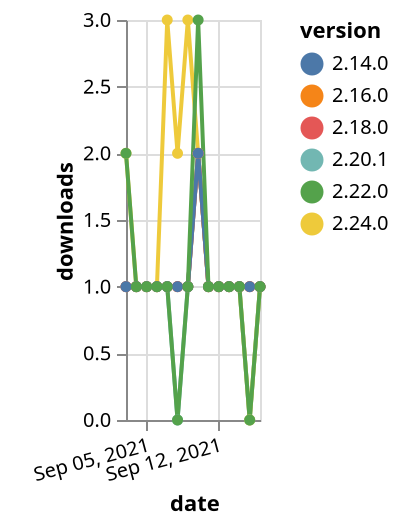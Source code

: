{"$schema": "https://vega.github.io/schema/vega-lite/v5.json", "description": "A simple bar chart with embedded data.", "data": {"values": [{"date": "2021-09-03", "total": 220, "delta": 1, "version": "2.16.0"}, {"date": "2021-09-04", "total": 221, "delta": 1, "version": "2.16.0"}, {"date": "2021-09-05", "total": 222, "delta": 1, "version": "2.16.0"}, {"date": "2021-09-06", "total": 223, "delta": 1, "version": "2.16.0"}, {"date": "2021-09-07", "total": 224, "delta": 1, "version": "2.16.0"}, {"date": "2021-09-08", "total": 225, "delta": 1, "version": "2.16.0"}, {"date": "2021-09-09", "total": 226, "delta": 1, "version": "2.16.0"}, {"date": "2021-09-10", "total": 228, "delta": 2, "version": "2.16.0"}, {"date": "2021-09-11", "total": 229, "delta": 1, "version": "2.16.0"}, {"date": "2021-09-12", "total": 230, "delta": 1, "version": "2.16.0"}, {"date": "2021-09-13", "total": 231, "delta": 1, "version": "2.16.0"}, {"date": "2021-09-14", "total": 232, "delta": 1, "version": "2.16.0"}, {"date": "2021-09-15", "total": 233, "delta": 1, "version": "2.16.0"}, {"date": "2021-09-16", "total": 234, "delta": 1, "version": "2.16.0"}, {"date": "2021-09-03", "total": 231, "delta": 1, "version": "2.20.1"}, {"date": "2021-09-04", "total": 232, "delta": 1, "version": "2.20.1"}, {"date": "2021-09-05", "total": 233, "delta": 1, "version": "2.20.1"}, {"date": "2021-09-06", "total": 234, "delta": 1, "version": "2.20.1"}, {"date": "2021-09-07", "total": 235, "delta": 1, "version": "2.20.1"}, {"date": "2021-09-08", "total": 235, "delta": 0, "version": "2.20.1"}, {"date": "2021-09-09", "total": 236, "delta": 1, "version": "2.20.1"}, {"date": "2021-09-10", "total": 238, "delta": 2, "version": "2.20.1"}, {"date": "2021-09-11", "total": 239, "delta": 1, "version": "2.20.1"}, {"date": "2021-09-12", "total": 240, "delta": 1, "version": "2.20.1"}, {"date": "2021-09-13", "total": 241, "delta": 1, "version": "2.20.1"}, {"date": "2021-09-14", "total": 242, "delta": 1, "version": "2.20.1"}, {"date": "2021-09-15", "total": 242, "delta": 0, "version": "2.20.1"}, {"date": "2021-09-16", "total": 243, "delta": 1, "version": "2.20.1"}, {"date": "2021-09-03", "total": 137, "delta": 2, "version": "2.24.0"}, {"date": "2021-09-04", "total": 138, "delta": 1, "version": "2.24.0"}, {"date": "2021-09-05", "total": 139, "delta": 1, "version": "2.24.0"}, {"date": "2021-09-06", "total": 140, "delta": 1, "version": "2.24.0"}, {"date": "2021-09-07", "total": 143, "delta": 3, "version": "2.24.0"}, {"date": "2021-09-08", "total": 145, "delta": 2, "version": "2.24.0"}, {"date": "2021-09-09", "total": 148, "delta": 3, "version": "2.24.0"}, {"date": "2021-09-10", "total": 150, "delta": 2, "version": "2.24.0"}, {"date": "2021-09-11", "total": 151, "delta": 1, "version": "2.24.0"}, {"date": "2021-09-12", "total": 152, "delta": 1, "version": "2.24.0"}, {"date": "2021-09-13", "total": 153, "delta": 1, "version": "2.24.0"}, {"date": "2021-09-14", "total": 154, "delta": 1, "version": "2.24.0"}, {"date": "2021-09-15", "total": 154, "delta": 0, "version": "2.24.0"}, {"date": "2021-09-16", "total": 155, "delta": 1, "version": "2.24.0"}, {"date": "2021-09-03", "total": 222, "delta": 1, "version": "2.18.0"}, {"date": "2021-09-04", "total": 223, "delta": 1, "version": "2.18.0"}, {"date": "2021-09-05", "total": 224, "delta": 1, "version": "2.18.0"}, {"date": "2021-09-06", "total": 225, "delta": 1, "version": "2.18.0"}, {"date": "2021-09-07", "total": 226, "delta": 1, "version": "2.18.0"}, {"date": "2021-09-08", "total": 227, "delta": 1, "version": "2.18.0"}, {"date": "2021-09-09", "total": 228, "delta": 1, "version": "2.18.0"}, {"date": "2021-09-10", "total": 230, "delta": 2, "version": "2.18.0"}, {"date": "2021-09-11", "total": 231, "delta": 1, "version": "2.18.0"}, {"date": "2021-09-12", "total": 232, "delta": 1, "version": "2.18.0"}, {"date": "2021-09-13", "total": 233, "delta": 1, "version": "2.18.0"}, {"date": "2021-09-14", "total": 234, "delta": 1, "version": "2.18.0"}, {"date": "2021-09-15", "total": 235, "delta": 1, "version": "2.18.0"}, {"date": "2021-09-16", "total": 236, "delta": 1, "version": "2.18.0"}, {"date": "2021-09-03", "total": 274, "delta": 1, "version": "2.14.0"}, {"date": "2021-09-04", "total": 275, "delta": 1, "version": "2.14.0"}, {"date": "2021-09-05", "total": 276, "delta": 1, "version": "2.14.0"}, {"date": "2021-09-06", "total": 277, "delta": 1, "version": "2.14.0"}, {"date": "2021-09-07", "total": 278, "delta": 1, "version": "2.14.0"}, {"date": "2021-09-08", "total": 279, "delta": 1, "version": "2.14.0"}, {"date": "2021-09-09", "total": 280, "delta": 1, "version": "2.14.0"}, {"date": "2021-09-10", "total": 282, "delta": 2, "version": "2.14.0"}, {"date": "2021-09-11", "total": 283, "delta": 1, "version": "2.14.0"}, {"date": "2021-09-12", "total": 284, "delta": 1, "version": "2.14.0"}, {"date": "2021-09-13", "total": 285, "delta": 1, "version": "2.14.0"}, {"date": "2021-09-14", "total": 286, "delta": 1, "version": "2.14.0"}, {"date": "2021-09-15", "total": 287, "delta": 1, "version": "2.14.0"}, {"date": "2021-09-16", "total": 288, "delta": 1, "version": "2.14.0"}, {"date": "2021-09-03", "total": 238, "delta": 2, "version": "2.22.0"}, {"date": "2021-09-04", "total": 239, "delta": 1, "version": "2.22.0"}, {"date": "2021-09-05", "total": 240, "delta": 1, "version": "2.22.0"}, {"date": "2021-09-06", "total": 241, "delta": 1, "version": "2.22.0"}, {"date": "2021-09-07", "total": 242, "delta": 1, "version": "2.22.0"}, {"date": "2021-09-08", "total": 242, "delta": 0, "version": "2.22.0"}, {"date": "2021-09-09", "total": 243, "delta": 1, "version": "2.22.0"}, {"date": "2021-09-10", "total": 246, "delta": 3, "version": "2.22.0"}, {"date": "2021-09-11", "total": 247, "delta": 1, "version": "2.22.0"}, {"date": "2021-09-12", "total": 248, "delta": 1, "version": "2.22.0"}, {"date": "2021-09-13", "total": 249, "delta": 1, "version": "2.22.0"}, {"date": "2021-09-14", "total": 250, "delta": 1, "version": "2.22.0"}, {"date": "2021-09-15", "total": 250, "delta": 0, "version": "2.22.0"}, {"date": "2021-09-16", "total": 251, "delta": 1, "version": "2.22.0"}]}, "width": "container", "mark": {"type": "line", "point": {"filled": true}}, "encoding": {"x": {"field": "date", "type": "temporal", "timeUnit": "yearmonthdate", "title": "date", "axis": {"labelAngle": -15}}, "y": {"field": "delta", "type": "quantitative", "title": "downloads"}, "color": {"field": "version", "type": "nominal"}, "tooltip": {"field": "delta"}}}